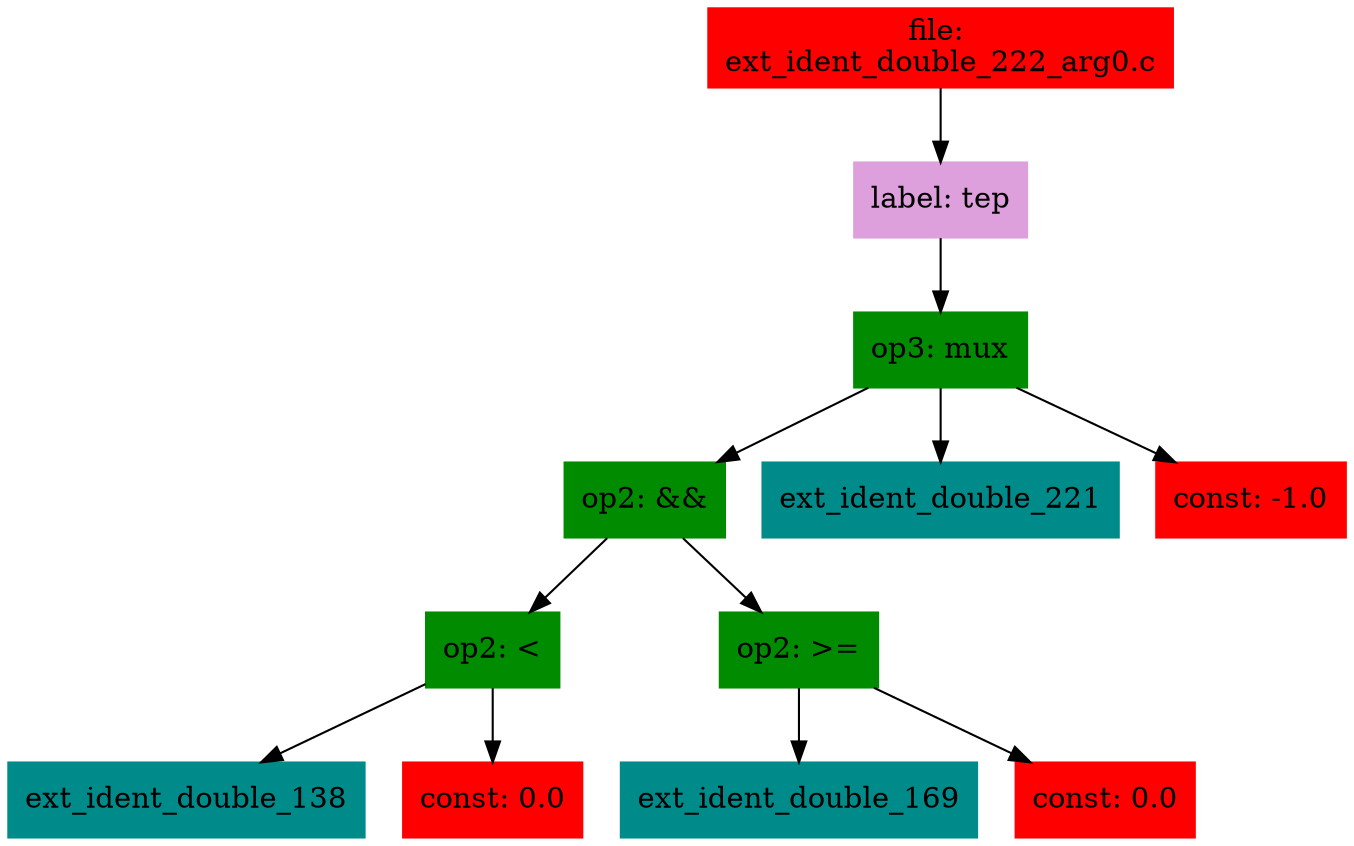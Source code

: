 digraph G {
node [shape=box]

0 [label="file: 
ext_ident_double_222_arg0.c",color=red, style=filled]
1 [label="label: tep",color=plum, style=filled]
0 -> 1
2 [label="op3: mux",color=green4, style=filled]
1 -> 2
3 [label="op2: &&",color=green4, style=filled]
2 -> 3
4 [label="op2: <",color=green4, style=filled]
3 -> 4
5 [label="ext_ident_double_138",color=cyan4, style=filled]
4 -> 5
62 [label="const: 0.0",color=red1, style=filled]
4 -> 62
63 [label="op2: >=",color=green4, style=filled]
3 -> 63
64 [label="ext_ident_double_169",color=cyan4, style=filled]
63 -> 64
257 [label="const: 0.0",color=red1, style=filled]
63 -> 257
258 [label="ext_ident_double_221",color=cyan4, style=filled]
2 -> 258
584 [label="const: -1.0",color=red1, style=filled]
2 -> 584


}

